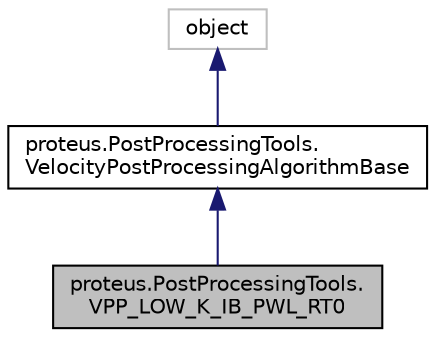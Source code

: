 digraph "proteus.PostProcessingTools.VPP_LOW_K_IB_PWL_RT0"
{
 // LATEX_PDF_SIZE
  edge [fontname="Helvetica",fontsize="10",labelfontname="Helvetica",labelfontsize="10"];
  node [fontname="Helvetica",fontsize="10",shape=record];
  Node1 [label="proteus.PostProcessingTools.\lVPP_LOW_K_IB_PWL_RT0",height=0.2,width=0.4,color="black", fillcolor="grey75", style="filled", fontcolor="black",tooltip=" "];
  Node2 -> Node1 [dir="back",color="midnightblue",fontsize="10",style="solid",fontname="Helvetica"];
  Node2 [label="proteus.PostProcessingTools.\lVelocityPostProcessingAlgorithmBase",height=0.2,width=0.4,color="black", fillcolor="white", style="filled",URL="$classproteus_1_1PostProcessingTools_1_1VelocityPostProcessingAlgorithmBase.html",tooltip="begin pulling out different velocity cases into separate classes to make this more manageable"];
  Node3 -> Node2 [dir="back",color="midnightblue",fontsize="10",style="solid",fontname="Helvetica"];
  Node3 [label="object",height=0.2,width=0.4,color="grey75", fillcolor="white", style="filled",tooltip=" "];
}
